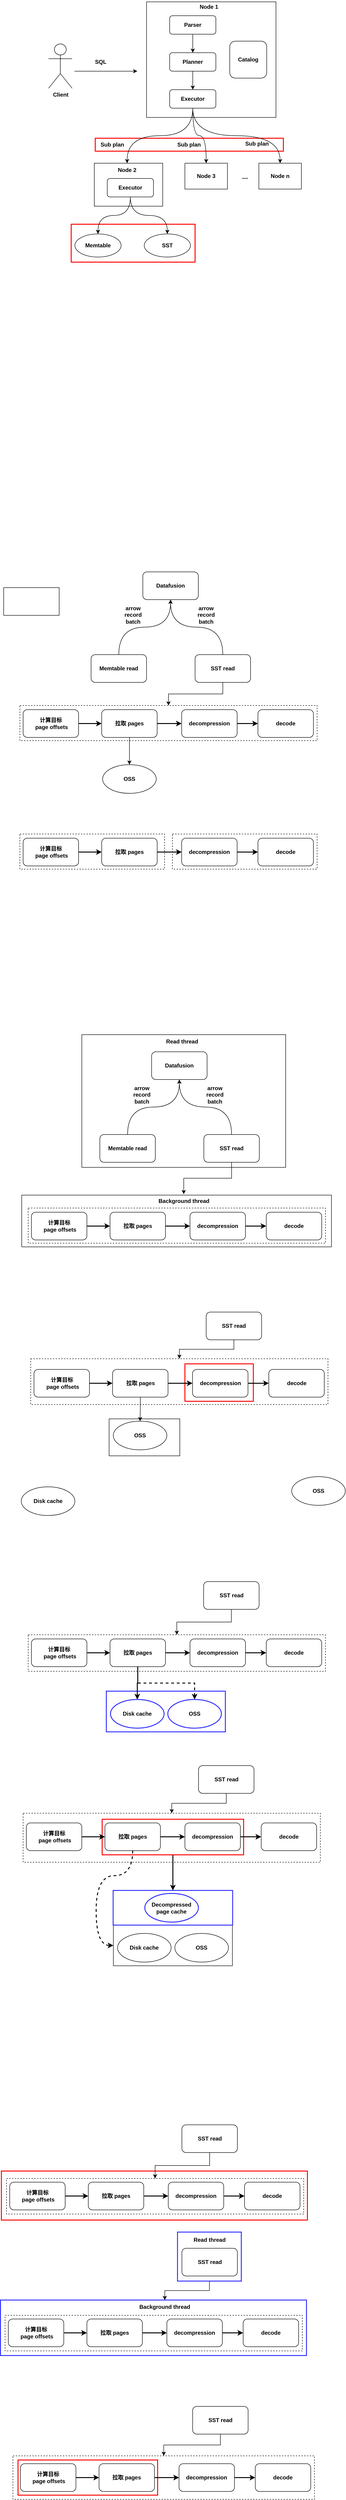 <mxfile version="22.1.7" type="github">
  <diagram name="第 1 页" id="rps6Cipa3gKC37jfnILK">
    <mxGraphModel dx="1414" dy="635" grid="0" gridSize="10" guides="1" tooltips="1" connect="1" arrows="1" fold="1" page="1" pageScale="1" pageWidth="827" pageHeight="1169" math="0" shadow="0">
      <root>
        <mxCell id="0" />
        <mxCell id="1" parent="0" />
        <mxCell id="5W2cTwgAZAYK2Sw7-8Q3-316" value="" style="rounded=0;whiteSpace=wrap;html=1;dashed=1;" vertex="1" parent="1">
          <mxGeometry x="79" y="5439" width="652.25" height="94" as="geometry" />
        </mxCell>
        <mxCell id="5W2cTwgAZAYK2Sw7-8Q3-330" value="" style="rounded=0;whiteSpace=wrap;html=1;strokeColor=#FF0000;strokeWidth=2;" vertex="1" parent="1">
          <mxGeometry x="90" y="5448" width="302" height="76" as="geometry" />
        </mxCell>
        <mxCell id="5W2cTwgAZAYK2Sw7-8Q3-236" value="" style="rounded=0;whiteSpace=wrap;html=1;strokeColor=#3333FF;strokeWidth=2;" vertex="1" parent="1">
          <mxGeometry x="52" y="5102" width="662" height="120" as="geometry" />
        </mxCell>
        <mxCell id="5W2cTwgAZAYK2Sw7-8Q3-239" style="edgeStyle=orthogonalEdgeStyle;rounded=0;orthogonalLoop=1;jettySize=auto;html=1;exitX=0.5;exitY=1;exitDx=0;exitDy=0;entryX=0.5;entryY=0;entryDx=0;entryDy=0;" edge="1" parent="1" source="5W2cTwgAZAYK2Sw7-8Q3-235" target="5W2cTwgAZAYK2Sw7-8Q3-238">
          <mxGeometry relative="1" as="geometry" />
        </mxCell>
        <mxCell id="5W2cTwgAZAYK2Sw7-8Q3-235" value="" style="rounded=0;whiteSpace=wrap;html=1;strokeColor=#3333FF;strokeWidth=2;" vertex="1" parent="1">
          <mxGeometry x="435" y="4955" width="138" height="106" as="geometry" />
        </mxCell>
        <mxCell id="5W2cTwgAZAYK2Sw7-8Q3-223" value="" style="rounded=0;whiteSpace=wrap;html=1;strokeColor=#FF0000;strokeWidth=2;" vertex="1" parent="1">
          <mxGeometry x="54" y="4823" width="662" height="106" as="geometry" />
        </mxCell>
        <mxCell id="5W2cTwgAZAYK2Sw7-8Q3-186" value="" style="rounded=0;whiteSpace=wrap;html=1;dashed=1;" vertex="1" parent="1">
          <mxGeometry x="101" y="4049" width="643" height="106" as="geometry" />
        </mxCell>
        <mxCell id="5W2cTwgAZAYK2Sw7-8Q3-207" style="edgeStyle=orthogonalEdgeStyle;rounded=0;orthogonalLoop=1;jettySize=auto;html=1;exitX=0.5;exitY=1;exitDx=0;exitDy=0;entryX=0.5;entryY=0;entryDx=0;entryDy=0;strokeWidth=2;" edge="1" parent="1" source="5W2cTwgAZAYK2Sw7-8Q3-203" target="5W2cTwgAZAYK2Sw7-8Q3-206">
          <mxGeometry relative="1" as="geometry" />
        </mxCell>
        <mxCell id="5W2cTwgAZAYK2Sw7-8Q3-203" value="" style="rounded=0;whiteSpace=wrap;html=1;strokeColor=#FF0000;strokeWidth=2;" vertex="1" parent="1">
          <mxGeometry x="272" y="4062" width="306" height="77" as="geometry" />
        </mxCell>
        <mxCell id="5W2cTwgAZAYK2Sw7-8Q3-167" value="" style="rounded=0;whiteSpace=wrap;html=1;" vertex="1" parent="1">
          <mxGeometry x="287" y="3196" width="153" height="80" as="geometry" />
        </mxCell>
        <mxCell id="5W2cTwgAZAYK2Sw7-8Q3-143" value="" style="rounded=0;whiteSpace=wrap;html=1;dashed=1;" vertex="1" parent="1">
          <mxGeometry x="117.5" y="3066" width="643" height="99" as="geometry" />
        </mxCell>
        <mxCell id="5W2cTwgAZAYK2Sw7-8Q3-166" value="" style="rounded=0;whiteSpace=wrap;html=1;strokeColor=#FF0000;strokeWidth=2;" vertex="1" parent="1">
          <mxGeometry x="451" y="3077" width="148" height="81" as="geometry" />
        </mxCell>
        <mxCell id="5W2cTwgAZAYK2Sw7-8Q3-93" value="" style="rounded=0;whiteSpace=wrap;html=1;dashed=1;" vertex="1" parent="1">
          <mxGeometry x="424" y="1931" width="313" height="76" as="geometry" />
        </mxCell>
        <mxCell id="5W2cTwgAZAYK2Sw7-8Q3-71" value="" style="rounded=0;whiteSpace=wrap;html=1;dashed=1;" vertex="1" parent="1">
          <mxGeometry x="94" y="1653" width="643" height="76" as="geometry" />
        </mxCell>
        <mxCell id="5W2cTwgAZAYK2Sw7-8Q3-59" value="" style="rounded=0;whiteSpace=wrap;html=1;strokeColor=#FF0000;strokeWidth=2;fontStyle=1" vertex="1" parent="1">
          <mxGeometry x="257" y="426" width="407" height="28" as="geometry" />
        </mxCell>
        <mxCell id="5W2cTwgAZAYK2Sw7-8Q3-6" value="" style="rounded=0;whiteSpace=wrap;html=1;" vertex="1" parent="1">
          <mxGeometry x="368" y="131" width="280" height="250" as="geometry" />
        </mxCell>
        <mxCell id="5W2cTwgAZAYK2Sw7-8Q3-4" style="edgeStyle=orthogonalEdgeStyle;rounded=0;orthogonalLoop=1;jettySize=auto;html=1;exitX=0.5;exitY=1;exitDx=0;exitDy=0;entryX=0.5;entryY=0;entryDx=0;entryDy=0;" edge="1" parent="1" source="5W2cTwgAZAYK2Sw7-8Q3-1" target="5W2cTwgAZAYK2Sw7-8Q3-2">
          <mxGeometry relative="1" as="geometry" />
        </mxCell>
        <mxCell id="5W2cTwgAZAYK2Sw7-8Q3-1" value="&lt;b&gt;Parser&lt;/b&gt;" style="rounded=1;whiteSpace=wrap;html=1;" vertex="1" parent="1">
          <mxGeometry x="418" y="161" width="100" height="40" as="geometry" />
        </mxCell>
        <mxCell id="5W2cTwgAZAYK2Sw7-8Q3-5" style="edgeStyle=orthogonalEdgeStyle;rounded=0;orthogonalLoop=1;jettySize=auto;html=1;exitX=0.5;exitY=1;exitDx=0;exitDy=0;" edge="1" parent="1" source="5W2cTwgAZAYK2Sw7-8Q3-2" target="5W2cTwgAZAYK2Sw7-8Q3-3">
          <mxGeometry relative="1" as="geometry" />
        </mxCell>
        <mxCell id="5W2cTwgAZAYK2Sw7-8Q3-2" value="&lt;b&gt;Planner&lt;/b&gt;" style="rounded=1;whiteSpace=wrap;html=1;" vertex="1" parent="1">
          <mxGeometry x="418" y="241" width="100" height="40" as="geometry" />
        </mxCell>
        <mxCell id="5W2cTwgAZAYK2Sw7-8Q3-53" style="edgeStyle=orthogonalEdgeStyle;rounded=0;orthogonalLoop=1;jettySize=auto;html=1;exitX=0.5;exitY=1;exitDx=0;exitDy=0;entryX=0.5;entryY=0;entryDx=0;entryDy=0;curved=1;" edge="1" parent="1" source="5W2cTwgAZAYK2Sw7-8Q3-3" target="5W2cTwgAZAYK2Sw7-8Q3-48">
          <mxGeometry relative="1" as="geometry" />
        </mxCell>
        <mxCell id="5W2cTwgAZAYK2Sw7-8Q3-54" style="edgeStyle=orthogonalEdgeStyle;rounded=0;orthogonalLoop=1;jettySize=auto;html=1;exitX=0.5;exitY=1;exitDx=0;exitDy=0;entryX=0.5;entryY=0;entryDx=0;entryDy=0;curved=1;" edge="1" parent="1" source="5W2cTwgAZAYK2Sw7-8Q3-3" target="5W2cTwgAZAYK2Sw7-8Q3-50">
          <mxGeometry relative="1" as="geometry" />
        </mxCell>
        <mxCell id="5W2cTwgAZAYK2Sw7-8Q3-60" style="edgeStyle=orthogonalEdgeStyle;rounded=0;orthogonalLoop=1;jettySize=auto;html=1;exitX=0.5;exitY=1;exitDx=0;exitDy=0;entryX=0.5;entryY=0;entryDx=0;entryDy=0;curved=1;" edge="1" parent="1" source="5W2cTwgAZAYK2Sw7-8Q3-3" target="5W2cTwgAZAYK2Sw7-8Q3-45">
          <mxGeometry relative="1" as="geometry" />
        </mxCell>
        <mxCell id="5W2cTwgAZAYK2Sw7-8Q3-3" value="&lt;b&gt;Executor&lt;/b&gt;" style="rounded=1;whiteSpace=wrap;html=1;" vertex="1" parent="1">
          <mxGeometry x="418" y="321" width="100" height="40" as="geometry" />
        </mxCell>
        <mxCell id="5W2cTwgAZAYK2Sw7-8Q3-14" value="&lt;b&gt;Catalog&lt;/b&gt;" style="rounded=1;whiteSpace=wrap;html=1;" vertex="1" parent="1">
          <mxGeometry x="548" y="216" width="80" height="80" as="geometry" />
        </mxCell>
        <mxCell id="5W2cTwgAZAYK2Sw7-8Q3-15" value="&lt;b&gt;Client&lt;/b&gt;" style="shape=umlActor;verticalLabelPosition=bottom;verticalAlign=top;html=1;outlineConnect=0;" vertex="1" parent="1">
          <mxGeometry x="156" y="222" width="51" height="96" as="geometry" />
        </mxCell>
        <mxCell id="5W2cTwgAZAYK2Sw7-8Q3-20" value="" style="endArrow=classic;html=1;rounded=0;" edge="1" parent="1">
          <mxGeometry width="50" height="50" relative="1" as="geometry">
            <mxPoint x="212" y="281" as="sourcePoint" />
            <mxPoint x="348" y="281" as="targetPoint" />
          </mxGeometry>
        </mxCell>
        <mxCell id="5W2cTwgAZAYK2Sw7-8Q3-21" value="&lt;b&gt;SQL&lt;/b&gt;" style="text;html=1;strokeColor=none;fillColor=none;align=center;verticalAlign=middle;whiteSpace=wrap;rounded=0;" vertex="1" parent="1">
          <mxGeometry x="239" y="246" width="60" height="30" as="geometry" />
        </mxCell>
        <mxCell id="5W2cTwgAZAYK2Sw7-8Q3-31" value="" style="rounded=0;whiteSpace=wrap;html=1;strokeColor=#FF0000;strokeWidth=2;" vertex="1" parent="1">
          <mxGeometry x="205" y="612" width="268" height="82" as="geometry" />
        </mxCell>
        <mxCell id="5W2cTwgAZAYK2Sw7-8Q3-32" value="" style="rounded=0;whiteSpace=wrap;html=1;" vertex="1" parent="1">
          <mxGeometry x="255" y="480" width="148" height="93" as="geometry" />
        </mxCell>
        <mxCell id="5W2cTwgAZAYK2Sw7-8Q3-37" style="edgeStyle=orthogonalEdgeStyle;rounded=0;orthogonalLoop=1;jettySize=auto;html=1;exitX=0.5;exitY=1;exitDx=0;exitDy=0;entryX=0.5;entryY=0;entryDx=0;entryDy=0;curved=1;" edge="1" parent="1" source="5W2cTwgAZAYK2Sw7-8Q3-39" target="5W2cTwgAZAYK2Sw7-8Q3-40">
          <mxGeometry relative="1" as="geometry" />
        </mxCell>
        <mxCell id="5W2cTwgAZAYK2Sw7-8Q3-38" style="edgeStyle=orthogonalEdgeStyle;rounded=0;orthogonalLoop=1;jettySize=auto;html=1;exitX=0.5;exitY=1;exitDx=0;exitDy=0;entryX=0.5;entryY=0;entryDx=0;entryDy=0;curved=1;" edge="1" parent="1" source="5W2cTwgAZAYK2Sw7-8Q3-39" target="5W2cTwgAZAYK2Sw7-8Q3-41">
          <mxGeometry relative="1" as="geometry" />
        </mxCell>
        <mxCell id="5W2cTwgAZAYK2Sw7-8Q3-39" value="&lt;span&gt;Executor&lt;/span&gt;" style="rounded=1;whiteSpace=wrap;html=1;fontStyle=1" vertex="1" parent="1">
          <mxGeometry x="283" y="513" width="100" height="40" as="geometry" />
        </mxCell>
        <mxCell id="5W2cTwgAZAYK2Sw7-8Q3-40" value="Memtable" style="ellipse;whiteSpace=wrap;html=1;fontStyle=1" vertex="1" parent="1">
          <mxGeometry x="213" y="633" width="100" height="50" as="geometry" />
        </mxCell>
        <mxCell id="5W2cTwgAZAYK2Sw7-8Q3-41" value="SST" style="ellipse;whiteSpace=wrap;html=1;fontStyle=1" vertex="1" parent="1">
          <mxGeometry x="363" y="633" width="100" height="50" as="geometry" />
        </mxCell>
        <mxCell id="5W2cTwgAZAYK2Sw7-8Q3-45" value="Node 2" style="text;html=1;strokeColor=none;fillColor=none;align=center;verticalAlign=middle;whiteSpace=wrap;rounded=0;fontStyle=1" vertex="1" parent="1">
          <mxGeometry x="296" y="480" width="60" height="30" as="geometry" />
        </mxCell>
        <mxCell id="5W2cTwgAZAYK2Sw7-8Q3-47" value="Sub plan" style="text;html=1;strokeColor=none;fillColor=none;align=center;verticalAlign=middle;whiteSpace=wrap;rounded=0;fontStyle=1" vertex="1" parent="1">
          <mxGeometry x="264" y="425" width="60" height="30" as="geometry" />
        </mxCell>
        <mxCell id="5W2cTwgAZAYK2Sw7-8Q3-48" value="" style="rounded=0;whiteSpace=wrap;html=1;fontStyle=1" vertex="1" parent="1">
          <mxGeometry x="451" y="480" width="92" height="56" as="geometry" />
        </mxCell>
        <mxCell id="5W2cTwgAZAYK2Sw7-8Q3-49" value="Node 3" style="text;html=1;strokeColor=none;fillColor=none;align=center;verticalAlign=middle;whiteSpace=wrap;rounded=0;fontStyle=1" vertex="1" parent="1">
          <mxGeometry x="467" y="493" width="60" height="30" as="geometry" />
        </mxCell>
        <mxCell id="5W2cTwgAZAYK2Sw7-8Q3-50" value="" style="rounded=0;whiteSpace=wrap;html=1;fontStyle=1" vertex="1" parent="1">
          <mxGeometry x="611" y="480" width="92" height="56" as="geometry" />
        </mxCell>
        <mxCell id="5W2cTwgAZAYK2Sw7-8Q3-51" value="Node n" style="text;html=1;strokeColor=none;fillColor=none;align=center;verticalAlign=middle;whiteSpace=wrap;rounded=0;fontStyle=1" vertex="1" parent="1">
          <mxGeometry x="627" y="493" width="60" height="30" as="geometry" />
        </mxCell>
        <mxCell id="5W2cTwgAZAYK2Sw7-8Q3-52" value="&lt;font style=&quot;font-size: 15px;&quot;&gt;&lt;span&gt;...&lt;/span&gt;&lt;/font&gt;" style="text;html=1;strokeColor=none;fillColor=none;align=center;verticalAlign=middle;whiteSpace=wrap;rounded=0;fontStyle=1" vertex="1" parent="1">
          <mxGeometry x="551" y="493" width="60" height="30" as="geometry" />
        </mxCell>
        <mxCell id="5W2cTwgAZAYK2Sw7-8Q3-55" value="Sub plan" style="text;html=1;strokeColor=none;fillColor=none;align=center;verticalAlign=middle;whiteSpace=wrap;rounded=0;fontStyle=1" vertex="1" parent="1">
          <mxGeometry x="430" y="425" width="60" height="30" as="geometry" />
        </mxCell>
        <mxCell id="5W2cTwgAZAYK2Sw7-8Q3-56" value="Sub plan" style="text;html=1;strokeColor=none;fillColor=none;align=center;verticalAlign=middle;whiteSpace=wrap;rounded=0;fontStyle=1" vertex="1" parent="1">
          <mxGeometry x="577" y="422.5" width="60" height="30" as="geometry" />
        </mxCell>
        <mxCell id="5W2cTwgAZAYK2Sw7-8Q3-61" value="Node 1" style="text;html=1;strokeColor=none;fillColor=none;align=center;verticalAlign=middle;whiteSpace=wrap;rounded=0;fontStyle=1" vertex="1" parent="1">
          <mxGeometry x="473" y="127" width="60" height="30" as="geometry" />
        </mxCell>
        <mxCell id="5W2cTwgAZAYK2Sw7-8Q3-67" style="edgeStyle=orthogonalEdgeStyle;rounded=0;orthogonalLoop=1;jettySize=auto;html=1;exitX=1;exitY=0.5;exitDx=0;exitDy=0;fontSize=13;strokeWidth=2;" edge="1" parent="1" source="5W2cTwgAZAYK2Sw7-8Q3-63" target="5W2cTwgAZAYK2Sw7-8Q3-64">
          <mxGeometry relative="1" as="geometry" />
        </mxCell>
        <mxCell id="5W2cTwgAZAYK2Sw7-8Q3-63" value="&lt;div&gt;&lt;span&gt;计算目标&lt;/span&gt;&lt;/div&gt;&lt;div&gt;&lt;span&gt;&amp;nbsp;page offsets&lt;/span&gt;&lt;/div&gt;" style="rounded=1;whiteSpace=wrap;html=1;fontStyle=1" vertex="1" parent="1">
          <mxGeometry x="101" y="1662" width="120" height="60" as="geometry" />
        </mxCell>
        <mxCell id="5W2cTwgAZAYK2Sw7-8Q3-68" style="edgeStyle=orthogonalEdgeStyle;rounded=0;orthogonalLoop=1;jettySize=auto;html=1;exitX=1;exitY=0.5;exitDx=0;exitDy=0;strokeWidth=2;" edge="1" parent="1" source="5W2cTwgAZAYK2Sw7-8Q3-64" target="5W2cTwgAZAYK2Sw7-8Q3-65">
          <mxGeometry relative="1" as="geometry" />
        </mxCell>
        <mxCell id="5W2cTwgAZAYK2Sw7-8Q3-141" style="edgeStyle=orthogonalEdgeStyle;rounded=0;orthogonalLoop=1;jettySize=auto;html=1;exitX=0.5;exitY=1;exitDx=0;exitDy=0;" edge="1" parent="1" source="5W2cTwgAZAYK2Sw7-8Q3-64" target="5W2cTwgAZAYK2Sw7-8Q3-140">
          <mxGeometry relative="1" as="geometry" />
        </mxCell>
        <mxCell id="5W2cTwgAZAYK2Sw7-8Q3-64" value="拉取 pages" style="rounded=1;whiteSpace=wrap;html=1;fontStyle=1" vertex="1" parent="1">
          <mxGeometry x="271" y="1662" width="120" height="60" as="geometry" />
        </mxCell>
        <mxCell id="5W2cTwgAZAYK2Sw7-8Q3-69" style="edgeStyle=orthogonalEdgeStyle;rounded=0;orthogonalLoop=1;jettySize=auto;html=1;exitX=1;exitY=0.5;exitDx=0;exitDy=0;strokeWidth=2;" edge="1" parent="1" source="5W2cTwgAZAYK2Sw7-8Q3-65" target="5W2cTwgAZAYK2Sw7-8Q3-66">
          <mxGeometry relative="1" as="geometry" />
        </mxCell>
        <mxCell id="5W2cTwgAZAYK2Sw7-8Q3-65" value="decompression" style="rounded=1;whiteSpace=wrap;html=1;fontStyle=1" vertex="1" parent="1">
          <mxGeometry x="444" y="1662" width="120" height="60" as="geometry" />
        </mxCell>
        <mxCell id="5W2cTwgAZAYK2Sw7-8Q3-66" value="decode" style="rounded=1;whiteSpace=wrap;html=1;fontStyle=1" vertex="1" parent="1">
          <mxGeometry x="609" y="1662" width="120" height="60" as="geometry" />
        </mxCell>
        <mxCell id="5W2cTwgAZAYK2Sw7-8Q3-73" value="&lt;b&gt;Datafusion&lt;/b&gt;" style="rounded=1;whiteSpace=wrap;html=1;" vertex="1" parent="1">
          <mxGeometry x="360" y="1364" width="120" height="60" as="geometry" />
        </mxCell>
        <mxCell id="5W2cTwgAZAYK2Sw7-8Q3-80" style="edgeStyle=orthogonalEdgeStyle;rounded=0;orthogonalLoop=1;jettySize=auto;html=1;exitX=0.5;exitY=0;exitDx=0;exitDy=0;curved=1;" edge="1" parent="1" source="5W2cTwgAZAYK2Sw7-8Q3-74" target="5W2cTwgAZAYK2Sw7-8Q3-73">
          <mxGeometry relative="1" as="geometry" />
        </mxCell>
        <mxCell id="5W2cTwgAZAYK2Sw7-8Q3-74" value="&lt;b&gt;Memtable read&lt;br&gt;&lt;/b&gt;" style="rounded=1;whiteSpace=wrap;html=1;" vertex="1" parent="1">
          <mxGeometry x="248" y="1543" width="120" height="60" as="geometry" />
        </mxCell>
        <mxCell id="5W2cTwgAZAYK2Sw7-8Q3-76" style="edgeStyle=orthogonalEdgeStyle;rounded=0;orthogonalLoop=1;jettySize=auto;html=1;exitX=0.5;exitY=1;exitDx=0;exitDy=0;" edge="1" parent="1" source="5W2cTwgAZAYK2Sw7-8Q3-75" target="5W2cTwgAZAYK2Sw7-8Q3-71">
          <mxGeometry relative="1" as="geometry" />
        </mxCell>
        <mxCell id="5W2cTwgAZAYK2Sw7-8Q3-82" style="edgeStyle=orthogonalEdgeStyle;rounded=0;orthogonalLoop=1;jettySize=auto;html=1;exitX=0.5;exitY=0;exitDx=0;exitDy=0;entryX=0.5;entryY=1;entryDx=0;entryDy=0;curved=1;" edge="1" parent="1" source="5W2cTwgAZAYK2Sw7-8Q3-75" target="5W2cTwgAZAYK2Sw7-8Q3-73">
          <mxGeometry relative="1" as="geometry" />
        </mxCell>
        <mxCell id="5W2cTwgAZAYK2Sw7-8Q3-75" value="&lt;b&gt;SST read&lt;br&gt;&lt;/b&gt;" style="rounded=1;whiteSpace=wrap;html=1;" vertex="1" parent="1">
          <mxGeometry x="473" y="1543" width="120" height="60" as="geometry" />
        </mxCell>
        <mxCell id="5W2cTwgAZAYK2Sw7-8Q3-83" value="&lt;b&gt;arrow record batch&lt;/b&gt;" style="text;html=1;strokeColor=none;fillColor=none;align=center;verticalAlign=middle;whiteSpace=wrap;rounded=0;" vertex="1" parent="1">
          <mxGeometry x="467" y="1442" width="60" height="30" as="geometry" />
        </mxCell>
        <mxCell id="5W2cTwgAZAYK2Sw7-8Q3-84" value="&lt;b&gt;arrow record batch&lt;/b&gt;" style="text;html=1;strokeColor=none;fillColor=none;align=center;verticalAlign=middle;whiteSpace=wrap;rounded=0;" vertex="1" parent="1">
          <mxGeometry x="309" y="1442" width="60" height="30" as="geometry" />
        </mxCell>
        <mxCell id="5W2cTwgAZAYK2Sw7-8Q3-85" value="" style="rounded=0;whiteSpace=wrap;html=1;dashed=1;" vertex="1" parent="1">
          <mxGeometry x="94" y="1931" width="313" height="76" as="geometry" />
        </mxCell>
        <mxCell id="5W2cTwgAZAYK2Sw7-8Q3-86" style="edgeStyle=orthogonalEdgeStyle;rounded=0;orthogonalLoop=1;jettySize=auto;html=1;exitX=1;exitY=0.5;exitDx=0;exitDy=0;fontSize=13;strokeWidth=2;" edge="1" parent="1" source="5W2cTwgAZAYK2Sw7-8Q3-87" target="5W2cTwgAZAYK2Sw7-8Q3-89">
          <mxGeometry relative="1" as="geometry" />
        </mxCell>
        <mxCell id="5W2cTwgAZAYK2Sw7-8Q3-87" value="&lt;div&gt;&lt;span&gt;计算目标&lt;/span&gt;&lt;/div&gt;&lt;div&gt;&lt;span&gt;&amp;nbsp;page offsets&lt;/span&gt;&lt;/div&gt;" style="rounded=1;whiteSpace=wrap;html=1;fontStyle=1" vertex="1" parent="1">
          <mxGeometry x="101" y="1940" width="120" height="60" as="geometry" />
        </mxCell>
        <mxCell id="5W2cTwgAZAYK2Sw7-8Q3-88" style="edgeStyle=orthogonalEdgeStyle;rounded=0;orthogonalLoop=1;jettySize=auto;html=1;exitX=1;exitY=0.5;exitDx=0;exitDy=0;strokeWidth=2;" edge="1" parent="1" source="5W2cTwgAZAYK2Sw7-8Q3-89" target="5W2cTwgAZAYK2Sw7-8Q3-91">
          <mxGeometry relative="1" as="geometry" />
        </mxCell>
        <mxCell id="5W2cTwgAZAYK2Sw7-8Q3-89" value="拉取 pages" style="rounded=1;whiteSpace=wrap;html=1;fontStyle=1" vertex="1" parent="1">
          <mxGeometry x="271" y="1940" width="120" height="60" as="geometry" />
        </mxCell>
        <mxCell id="5W2cTwgAZAYK2Sw7-8Q3-90" style="edgeStyle=orthogonalEdgeStyle;rounded=0;orthogonalLoop=1;jettySize=auto;html=1;exitX=1;exitY=0.5;exitDx=0;exitDy=0;strokeWidth=2;" edge="1" parent="1" source="5W2cTwgAZAYK2Sw7-8Q3-91" target="5W2cTwgAZAYK2Sw7-8Q3-92">
          <mxGeometry relative="1" as="geometry" />
        </mxCell>
        <mxCell id="5W2cTwgAZAYK2Sw7-8Q3-91" value="decompression" style="rounded=1;whiteSpace=wrap;html=1;fontStyle=1" vertex="1" parent="1">
          <mxGeometry x="444" y="1940" width="120" height="60" as="geometry" />
        </mxCell>
        <mxCell id="5W2cTwgAZAYK2Sw7-8Q3-92" value="decode" style="rounded=1;whiteSpace=wrap;html=1;fontStyle=1" vertex="1" parent="1">
          <mxGeometry x="609" y="1940" width="120" height="60" as="geometry" />
        </mxCell>
        <mxCell id="5W2cTwgAZAYK2Sw7-8Q3-102" value="" style="rounded=0;whiteSpace=wrap;html=1;" vertex="1" parent="1">
          <mxGeometry x="98" y="2712" width="670" height="112" as="geometry" />
        </mxCell>
        <mxCell id="5W2cTwgAZAYK2Sw7-8Q3-103" value="" style="rounded=0;whiteSpace=wrap;html=1;" vertex="1" parent="1">
          <mxGeometry x="228" y="2365" width="441" height="287" as="geometry" />
        </mxCell>
        <mxCell id="5W2cTwgAZAYK2Sw7-8Q3-104" value="" style="rounded=0;whiteSpace=wrap;html=1;dashed=1;" vertex="1" parent="1">
          <mxGeometry x="112" y="2740" width="643" height="76" as="geometry" />
        </mxCell>
        <mxCell id="5W2cTwgAZAYK2Sw7-8Q3-105" style="edgeStyle=orthogonalEdgeStyle;rounded=0;orthogonalLoop=1;jettySize=auto;html=1;exitX=1;exitY=0.5;exitDx=0;exitDy=0;fontSize=13;strokeWidth=2;" edge="1" parent="1" source="5W2cTwgAZAYK2Sw7-8Q3-106" target="5W2cTwgAZAYK2Sw7-8Q3-108">
          <mxGeometry relative="1" as="geometry" />
        </mxCell>
        <mxCell id="5W2cTwgAZAYK2Sw7-8Q3-106" value="&lt;div&gt;&lt;span&gt;计算目标&lt;/span&gt;&lt;/div&gt;&lt;div&gt;&lt;span&gt;&amp;nbsp;page offsets&lt;/span&gt;&lt;/div&gt;" style="rounded=1;whiteSpace=wrap;html=1;fontStyle=1" vertex="1" parent="1">
          <mxGeometry x="119" y="2749" width="120" height="60" as="geometry" />
        </mxCell>
        <mxCell id="5W2cTwgAZAYK2Sw7-8Q3-107" style="edgeStyle=orthogonalEdgeStyle;rounded=0;orthogonalLoop=1;jettySize=auto;html=1;exitX=1;exitY=0.5;exitDx=0;exitDy=0;strokeWidth=2;" edge="1" parent="1" source="5W2cTwgAZAYK2Sw7-8Q3-108" target="5W2cTwgAZAYK2Sw7-8Q3-110">
          <mxGeometry relative="1" as="geometry" />
        </mxCell>
        <mxCell id="5W2cTwgAZAYK2Sw7-8Q3-108" value="拉取 pages" style="rounded=1;whiteSpace=wrap;html=1;fontStyle=1" vertex="1" parent="1">
          <mxGeometry x="289" y="2749" width="120" height="60" as="geometry" />
        </mxCell>
        <mxCell id="5W2cTwgAZAYK2Sw7-8Q3-109" style="edgeStyle=orthogonalEdgeStyle;rounded=0;orthogonalLoop=1;jettySize=auto;html=1;exitX=1;exitY=0.5;exitDx=0;exitDy=0;strokeWidth=2;" edge="1" parent="1" source="5W2cTwgAZAYK2Sw7-8Q3-110" target="5W2cTwgAZAYK2Sw7-8Q3-111">
          <mxGeometry relative="1" as="geometry" />
        </mxCell>
        <mxCell id="5W2cTwgAZAYK2Sw7-8Q3-110" value="decompression" style="rounded=1;whiteSpace=wrap;html=1;fontStyle=1" vertex="1" parent="1">
          <mxGeometry x="462" y="2749" width="120" height="60" as="geometry" />
        </mxCell>
        <mxCell id="5W2cTwgAZAYK2Sw7-8Q3-111" value="decode" style="rounded=1;whiteSpace=wrap;html=1;fontStyle=1" vertex="1" parent="1">
          <mxGeometry x="627" y="2749" width="120" height="60" as="geometry" />
        </mxCell>
        <mxCell id="5W2cTwgAZAYK2Sw7-8Q3-112" value="&lt;b&gt;Datafusion&lt;/b&gt;" style="rounded=1;whiteSpace=wrap;html=1;" vertex="1" parent="1">
          <mxGeometry x="379" y="2402" width="120" height="60" as="geometry" />
        </mxCell>
        <mxCell id="5W2cTwgAZAYK2Sw7-8Q3-113" style="edgeStyle=orthogonalEdgeStyle;rounded=0;orthogonalLoop=1;jettySize=auto;html=1;exitX=0.5;exitY=0;exitDx=0;exitDy=0;curved=1;" edge="1" parent="1" source="5W2cTwgAZAYK2Sw7-8Q3-114" target="5W2cTwgAZAYK2Sw7-8Q3-112">
          <mxGeometry relative="1" as="geometry" />
        </mxCell>
        <mxCell id="5W2cTwgAZAYK2Sw7-8Q3-114" value="&lt;b&gt;Memtable read&lt;br&gt;&lt;/b&gt;" style="rounded=1;whiteSpace=wrap;html=1;" vertex="1" parent="1">
          <mxGeometry x="267" y="2581" width="120" height="60" as="geometry" />
        </mxCell>
        <mxCell id="5W2cTwgAZAYK2Sw7-8Q3-115" style="edgeStyle=orthogonalEdgeStyle;rounded=0;orthogonalLoop=1;jettySize=auto;html=1;exitX=0.5;exitY=0;exitDx=0;exitDy=0;entryX=0.5;entryY=1;entryDx=0;entryDy=0;curved=1;" edge="1" parent="1" source="5W2cTwgAZAYK2Sw7-8Q3-117" target="5W2cTwgAZAYK2Sw7-8Q3-112">
          <mxGeometry relative="1" as="geometry" />
        </mxCell>
        <mxCell id="5W2cTwgAZAYK2Sw7-8Q3-116" style="edgeStyle=orthogonalEdgeStyle;rounded=0;orthogonalLoop=1;jettySize=auto;html=1;exitX=0.5;exitY=1;exitDx=0;exitDy=0;entryX=0.5;entryY=0;entryDx=0;entryDy=0;" edge="1" parent="1" source="5W2cTwgAZAYK2Sw7-8Q3-117" target="5W2cTwgAZAYK2Sw7-8Q3-121">
          <mxGeometry relative="1" as="geometry" />
        </mxCell>
        <mxCell id="5W2cTwgAZAYK2Sw7-8Q3-117" value="&lt;b&gt;SST read&lt;br&gt;&lt;/b&gt;" style="rounded=1;whiteSpace=wrap;html=1;" vertex="1" parent="1">
          <mxGeometry x="492" y="2581" width="120" height="60" as="geometry" />
        </mxCell>
        <mxCell id="5W2cTwgAZAYK2Sw7-8Q3-118" value="&lt;b&gt;arrow record batch&lt;/b&gt;" style="text;html=1;strokeColor=none;fillColor=none;align=center;verticalAlign=middle;whiteSpace=wrap;rounded=0;" vertex="1" parent="1">
          <mxGeometry x="486" y="2480" width="60" height="30" as="geometry" />
        </mxCell>
        <mxCell id="5W2cTwgAZAYK2Sw7-8Q3-119" value="&lt;b&gt;arrow record batch&lt;/b&gt;" style="text;html=1;strokeColor=none;fillColor=none;align=center;verticalAlign=middle;whiteSpace=wrap;rounded=0;" vertex="1" parent="1">
          <mxGeometry x="328" y="2480" width="60" height="30" as="geometry" />
        </mxCell>
        <mxCell id="5W2cTwgAZAYK2Sw7-8Q3-120" value="&lt;b&gt;Read thread&lt;/b&gt;" style="text;html=1;strokeColor=none;fillColor=none;align=center;verticalAlign=middle;whiteSpace=wrap;rounded=0;" vertex="1" parent="1">
          <mxGeometry x="406" y="2365" width="78" height="30" as="geometry" />
        </mxCell>
        <mxCell id="5W2cTwgAZAYK2Sw7-8Q3-121" value="&lt;b&gt;Background thread&lt;/b&gt;" style="text;html=1;strokeColor=none;fillColor=none;align=center;verticalAlign=middle;whiteSpace=wrap;rounded=0;" vertex="1" parent="1">
          <mxGeometry x="388.75" y="2710" width="119.5" height="30" as="geometry" />
        </mxCell>
        <mxCell id="5W2cTwgAZAYK2Sw7-8Q3-140" value="&lt;b&gt;OSS&lt;/b&gt;" style="ellipse;whiteSpace=wrap;html=1;" vertex="1" parent="1">
          <mxGeometry x="273" y="1781" width="116" height="62" as="geometry" />
        </mxCell>
        <mxCell id="5W2cTwgAZAYK2Sw7-8Q3-142" value="" style="rounded=0;whiteSpace=wrap;html=1;" vertex="1" parent="1">
          <mxGeometry x="59" y="1398" width="120" height="60" as="geometry" />
        </mxCell>
        <mxCell id="5W2cTwgAZAYK2Sw7-8Q3-144" style="edgeStyle=orthogonalEdgeStyle;rounded=0;orthogonalLoop=1;jettySize=auto;html=1;exitX=1;exitY=0.5;exitDx=0;exitDy=0;fontSize=13;strokeWidth=2;" edge="1" parent="1" source="5W2cTwgAZAYK2Sw7-8Q3-145" target="5W2cTwgAZAYK2Sw7-8Q3-148">
          <mxGeometry relative="1" as="geometry" />
        </mxCell>
        <mxCell id="5W2cTwgAZAYK2Sw7-8Q3-145" value="&lt;div&gt;&lt;span&gt;计算目标&lt;/span&gt;&lt;/div&gt;&lt;div&gt;&lt;span&gt;&amp;nbsp;page offsets&lt;/span&gt;&lt;/div&gt;" style="rounded=1;whiteSpace=wrap;html=1;fontStyle=1" vertex="1" parent="1">
          <mxGeometry x="124.5" y="3089" width="120" height="60" as="geometry" />
        </mxCell>
        <mxCell id="5W2cTwgAZAYK2Sw7-8Q3-146" style="edgeStyle=orthogonalEdgeStyle;rounded=0;orthogonalLoop=1;jettySize=auto;html=1;exitX=1;exitY=0.5;exitDx=0;exitDy=0;strokeWidth=2;" edge="1" parent="1" source="5W2cTwgAZAYK2Sw7-8Q3-148" target="5W2cTwgAZAYK2Sw7-8Q3-150">
          <mxGeometry relative="1" as="geometry" />
        </mxCell>
        <mxCell id="5W2cTwgAZAYK2Sw7-8Q3-162" style="edgeStyle=orthogonalEdgeStyle;rounded=0;orthogonalLoop=1;jettySize=auto;html=1;exitX=0.5;exitY=1;exitDx=0;exitDy=0;" edge="1" parent="1" source="5W2cTwgAZAYK2Sw7-8Q3-148" target="5W2cTwgAZAYK2Sw7-8Q3-155">
          <mxGeometry relative="1" as="geometry" />
        </mxCell>
        <mxCell id="5W2cTwgAZAYK2Sw7-8Q3-148" value="拉取 pages" style="rounded=1;whiteSpace=wrap;html=1;fontStyle=1" vertex="1" parent="1">
          <mxGeometry x="294.5" y="3089" width="120" height="60" as="geometry" />
        </mxCell>
        <mxCell id="5W2cTwgAZAYK2Sw7-8Q3-150" value="decompression" style="rounded=1;whiteSpace=wrap;html=1;fontStyle=1" vertex="1" parent="1">
          <mxGeometry x="467.5" y="3089" width="120" height="60" as="geometry" />
        </mxCell>
        <mxCell id="5W2cTwgAZAYK2Sw7-8Q3-149" style="edgeStyle=orthogonalEdgeStyle;rounded=0;orthogonalLoop=1;jettySize=auto;html=1;exitX=1;exitY=0.5;exitDx=0;exitDy=0;strokeWidth=2;" edge="1" parent="1" source="5W2cTwgAZAYK2Sw7-8Q3-150" target="5W2cTwgAZAYK2Sw7-8Q3-151">
          <mxGeometry relative="1" as="geometry" />
        </mxCell>
        <mxCell id="5W2cTwgAZAYK2Sw7-8Q3-151" value="decode" style="rounded=1;whiteSpace=wrap;html=1;fontStyle=1" vertex="1" parent="1">
          <mxGeometry x="632.5" y="3089" width="120" height="60" as="geometry" />
        </mxCell>
        <mxCell id="5W2cTwgAZAYK2Sw7-8Q3-153" style="edgeStyle=orthogonalEdgeStyle;rounded=0;orthogonalLoop=1;jettySize=auto;html=1;exitX=0.5;exitY=1;exitDx=0;exitDy=0;" edge="1" parent="1" source="5W2cTwgAZAYK2Sw7-8Q3-154" target="5W2cTwgAZAYK2Sw7-8Q3-143">
          <mxGeometry relative="1" as="geometry" />
        </mxCell>
        <mxCell id="5W2cTwgAZAYK2Sw7-8Q3-154" value="&lt;b&gt;SST read&lt;br&gt;&lt;/b&gt;" style="rounded=1;whiteSpace=wrap;html=1;" vertex="1" parent="1">
          <mxGeometry x="497" y="2965" width="120" height="60" as="geometry" />
        </mxCell>
        <mxCell id="5W2cTwgAZAYK2Sw7-8Q3-155" value="&lt;b&gt;OSS&lt;/b&gt;" style="ellipse;whiteSpace=wrap;html=1;" vertex="1" parent="1">
          <mxGeometry x="296" y="3201" width="116" height="62" as="geometry" />
        </mxCell>
        <mxCell id="5W2cTwgAZAYK2Sw7-8Q3-160" value="&lt;b&gt;Disk cache&lt;br&gt;&lt;/b&gt;" style="ellipse;whiteSpace=wrap;html=1;" vertex="1" parent="1">
          <mxGeometry x="97" y="3343" width="116" height="62" as="geometry" />
        </mxCell>
        <mxCell id="5W2cTwgAZAYK2Sw7-8Q3-161" value="&lt;b&gt;OSS&lt;/b&gt;" style="ellipse;whiteSpace=wrap;html=1;" vertex="1" parent="1">
          <mxGeometry x="682" y="3321" width="116" height="62" as="geometry" />
        </mxCell>
        <mxCell id="5W2cTwgAZAYK2Sw7-8Q3-168" value="" style="rounded=0;whiteSpace=wrap;html=1;strokeColor=#3333FF;strokeWidth=2;" vertex="1" parent="1">
          <mxGeometry x="281" y="3785" width="257.5" height="88" as="geometry" />
        </mxCell>
        <mxCell id="5W2cTwgAZAYK2Sw7-8Q3-169" value="" style="rounded=0;whiteSpace=wrap;html=1;dashed=1;" vertex="1" parent="1">
          <mxGeometry x="112" y="3663" width="643" height="79" as="geometry" />
        </mxCell>
        <mxCell id="5W2cTwgAZAYK2Sw7-8Q3-171" style="edgeStyle=orthogonalEdgeStyle;rounded=0;orthogonalLoop=1;jettySize=auto;html=1;exitX=1;exitY=0.5;exitDx=0;exitDy=0;fontSize=13;strokeWidth=2;" edge="1" parent="1" source="5W2cTwgAZAYK2Sw7-8Q3-172" target="5W2cTwgAZAYK2Sw7-8Q3-175">
          <mxGeometry relative="1" as="geometry" />
        </mxCell>
        <mxCell id="5W2cTwgAZAYK2Sw7-8Q3-172" value="&lt;div&gt;&lt;span&gt;计算目标&lt;/span&gt;&lt;/div&gt;&lt;div&gt;&lt;span&gt;&amp;nbsp;page offsets&lt;/span&gt;&lt;/div&gt;" style="rounded=1;whiteSpace=wrap;html=1;fontStyle=1" vertex="1" parent="1">
          <mxGeometry x="119" y="3672" width="120" height="60" as="geometry" />
        </mxCell>
        <mxCell id="5W2cTwgAZAYK2Sw7-8Q3-173" style="edgeStyle=orthogonalEdgeStyle;rounded=0;orthogonalLoop=1;jettySize=auto;html=1;exitX=1;exitY=0.5;exitDx=0;exitDy=0;strokeWidth=2;" edge="1" parent="1" source="5W2cTwgAZAYK2Sw7-8Q3-175" target="5W2cTwgAZAYK2Sw7-8Q3-176">
          <mxGeometry relative="1" as="geometry" />
        </mxCell>
        <mxCell id="5W2cTwgAZAYK2Sw7-8Q3-174" style="edgeStyle=orthogonalEdgeStyle;rounded=0;orthogonalLoop=1;jettySize=auto;html=1;exitX=0.5;exitY=1;exitDx=0;exitDy=0;strokeWidth=2;" edge="1" parent="1" source="5W2cTwgAZAYK2Sw7-8Q3-175" target="5W2cTwgAZAYK2Sw7-8Q3-181">
          <mxGeometry relative="1" as="geometry" />
        </mxCell>
        <mxCell id="5W2cTwgAZAYK2Sw7-8Q3-183" style="edgeStyle=orthogonalEdgeStyle;rounded=0;orthogonalLoop=1;jettySize=auto;html=1;exitX=0.5;exitY=1;exitDx=0;exitDy=0;entryX=0.5;entryY=0;entryDx=0;entryDy=0;dashed=1;strokeWidth=2;" edge="1" parent="1" source="5W2cTwgAZAYK2Sw7-8Q3-175" target="5W2cTwgAZAYK2Sw7-8Q3-182">
          <mxGeometry relative="1" as="geometry" />
        </mxCell>
        <mxCell id="5W2cTwgAZAYK2Sw7-8Q3-175" value="拉取 pages" style="rounded=1;whiteSpace=wrap;html=1;fontStyle=1" vertex="1" parent="1">
          <mxGeometry x="289" y="3672" width="120" height="60" as="geometry" />
        </mxCell>
        <mxCell id="5W2cTwgAZAYK2Sw7-8Q3-176" value="decompression" style="rounded=1;whiteSpace=wrap;html=1;fontStyle=1" vertex="1" parent="1">
          <mxGeometry x="462" y="3672" width="120" height="60" as="geometry" />
        </mxCell>
        <mxCell id="5W2cTwgAZAYK2Sw7-8Q3-177" style="edgeStyle=orthogonalEdgeStyle;rounded=0;orthogonalLoop=1;jettySize=auto;html=1;exitX=1;exitY=0.5;exitDx=0;exitDy=0;strokeWidth=2;" edge="1" parent="1" source="5W2cTwgAZAYK2Sw7-8Q3-176" target="5W2cTwgAZAYK2Sw7-8Q3-178">
          <mxGeometry relative="1" as="geometry" />
        </mxCell>
        <mxCell id="5W2cTwgAZAYK2Sw7-8Q3-178" value="decode" style="rounded=1;whiteSpace=wrap;html=1;fontStyle=1" vertex="1" parent="1">
          <mxGeometry x="627" y="3672" width="120" height="60" as="geometry" />
        </mxCell>
        <mxCell id="5W2cTwgAZAYK2Sw7-8Q3-179" style="edgeStyle=orthogonalEdgeStyle;rounded=0;orthogonalLoop=1;jettySize=auto;html=1;exitX=0.5;exitY=1;exitDx=0;exitDy=0;" edge="1" parent="1" source="5W2cTwgAZAYK2Sw7-8Q3-180" target="5W2cTwgAZAYK2Sw7-8Q3-169">
          <mxGeometry relative="1" as="geometry" />
        </mxCell>
        <mxCell id="5W2cTwgAZAYK2Sw7-8Q3-180" value="&lt;b&gt;SST read&lt;br&gt;&lt;/b&gt;" style="rounded=1;whiteSpace=wrap;html=1;" vertex="1" parent="1">
          <mxGeometry x="491.5" y="3548" width="120" height="60" as="geometry" />
        </mxCell>
        <mxCell id="5W2cTwgAZAYK2Sw7-8Q3-181" value="&lt;b&gt;Disk cache&lt;/b&gt;" style="ellipse;whiteSpace=wrap;html=1;strokeColor=#3333FF;strokeWidth=2;" vertex="1" parent="1">
          <mxGeometry x="290" y="3803" width="116" height="62" as="geometry" />
        </mxCell>
        <mxCell id="5W2cTwgAZAYK2Sw7-8Q3-182" value="&lt;b&gt;OSS&lt;/b&gt;" style="ellipse;whiteSpace=wrap;html=1;strokeColor=#3333FF;strokeWidth=2;" vertex="1" parent="1">
          <mxGeometry x="414" y="3803" width="116" height="62" as="geometry" />
        </mxCell>
        <mxCell id="5W2cTwgAZAYK2Sw7-8Q3-185" value="" style="rounded=0;whiteSpace=wrap;html=1;strokeColor=#000000;strokeWidth=1;" vertex="1" parent="1">
          <mxGeometry x="296.25" y="4291" width="257.5" height="88" as="geometry" />
        </mxCell>
        <mxCell id="5W2cTwgAZAYK2Sw7-8Q3-187" style="edgeStyle=orthogonalEdgeStyle;rounded=0;orthogonalLoop=1;jettySize=auto;html=1;exitX=1;exitY=0.5;exitDx=0;exitDy=0;fontSize=13;strokeWidth=2;" edge="1" parent="1" source="5W2cTwgAZAYK2Sw7-8Q3-188" target="5W2cTwgAZAYK2Sw7-8Q3-192">
          <mxGeometry relative="1" as="geometry" />
        </mxCell>
        <mxCell id="5W2cTwgAZAYK2Sw7-8Q3-188" value="&lt;div&gt;&lt;span&gt;计算目标&lt;/span&gt;&lt;/div&gt;&lt;div&gt;&lt;span&gt;&amp;nbsp;page offsets&lt;/span&gt;&lt;/div&gt;" style="rounded=1;whiteSpace=wrap;html=1;fontStyle=1" vertex="1" parent="1">
          <mxGeometry x="108" y="4070" width="120" height="60" as="geometry" />
        </mxCell>
        <mxCell id="5W2cTwgAZAYK2Sw7-8Q3-189" style="edgeStyle=orthogonalEdgeStyle;rounded=0;orthogonalLoop=1;jettySize=auto;html=1;exitX=1;exitY=0.5;exitDx=0;exitDy=0;strokeWidth=2;" edge="1" parent="1" source="5W2cTwgAZAYK2Sw7-8Q3-192" target="5W2cTwgAZAYK2Sw7-8Q3-193">
          <mxGeometry relative="1" as="geometry" />
        </mxCell>
        <mxCell id="5W2cTwgAZAYK2Sw7-8Q3-211" style="edgeStyle=orthogonalEdgeStyle;rounded=0;orthogonalLoop=1;jettySize=auto;html=1;exitX=0.5;exitY=1;exitDx=0;exitDy=0;entryX=0;entryY=0.5;entryDx=0;entryDy=0;curved=1;dashed=1;strokeWidth=2;" edge="1" parent="1" source="5W2cTwgAZAYK2Sw7-8Q3-192" target="5W2cTwgAZAYK2Sw7-8Q3-185">
          <mxGeometry relative="1" as="geometry">
            <Array as="points">
              <mxPoint x="338" y="4184" />
              <mxPoint x="259" y="4184" />
              <mxPoint x="259" y="4335" />
            </Array>
          </mxGeometry>
        </mxCell>
        <mxCell id="5W2cTwgAZAYK2Sw7-8Q3-192" value="拉取 pages" style="rounded=1;whiteSpace=wrap;html=1;fontStyle=1" vertex="1" parent="1">
          <mxGeometry x="278" y="4070" width="120" height="60" as="geometry" />
        </mxCell>
        <mxCell id="5W2cTwgAZAYK2Sw7-8Q3-193" value="decompression" style="rounded=1;whiteSpace=wrap;html=1;fontStyle=1" vertex="1" parent="1">
          <mxGeometry x="451" y="4070" width="120" height="60" as="geometry" />
        </mxCell>
        <mxCell id="5W2cTwgAZAYK2Sw7-8Q3-194" style="edgeStyle=orthogonalEdgeStyle;rounded=0;orthogonalLoop=1;jettySize=auto;html=1;exitX=1;exitY=0.5;exitDx=0;exitDy=0;strokeWidth=2;" edge="1" parent="1" source="5W2cTwgAZAYK2Sw7-8Q3-193" target="5W2cTwgAZAYK2Sw7-8Q3-195">
          <mxGeometry relative="1" as="geometry" />
        </mxCell>
        <mxCell id="5W2cTwgAZAYK2Sw7-8Q3-195" value="decode" style="rounded=1;whiteSpace=wrap;html=1;fontStyle=1" vertex="1" parent="1">
          <mxGeometry x="616" y="4070" width="120" height="60" as="geometry" />
        </mxCell>
        <mxCell id="5W2cTwgAZAYK2Sw7-8Q3-196" style="edgeStyle=orthogonalEdgeStyle;rounded=0;orthogonalLoop=1;jettySize=auto;html=1;exitX=0.5;exitY=1;exitDx=0;exitDy=0;" edge="1" parent="1" source="5W2cTwgAZAYK2Sw7-8Q3-197" target="5W2cTwgAZAYK2Sw7-8Q3-186">
          <mxGeometry relative="1" as="geometry" />
        </mxCell>
        <mxCell id="5W2cTwgAZAYK2Sw7-8Q3-197" value="&lt;b&gt;SST read&lt;br&gt;&lt;/b&gt;" style="rounded=1;whiteSpace=wrap;html=1;" vertex="1" parent="1">
          <mxGeometry x="480.5" y="3946" width="120" height="60" as="geometry" />
        </mxCell>
        <mxCell id="5W2cTwgAZAYK2Sw7-8Q3-198" value="&lt;b&gt;Disk cache&lt;/b&gt;" style="ellipse;whiteSpace=wrap;html=1;strokeColor=#000000;strokeWidth=1;" vertex="1" parent="1">
          <mxGeometry x="305.25" y="4309" width="116" height="62" as="geometry" />
        </mxCell>
        <mxCell id="5W2cTwgAZAYK2Sw7-8Q3-199" value="&lt;b&gt;OSS&lt;/b&gt;" style="ellipse;whiteSpace=wrap;html=1;strokeColor=#000000;strokeWidth=1;" vertex="1" parent="1">
          <mxGeometry x="429.25" y="4309" width="116" height="62" as="geometry" />
        </mxCell>
        <mxCell id="5W2cTwgAZAYK2Sw7-8Q3-206" value="" style="rounded=0;whiteSpace=wrap;html=1;strokeColor=#3333FF;strokeWidth=2;" vertex="1" parent="1">
          <mxGeometry x="295.75" y="4216" width="258.5" height="75" as="geometry" />
        </mxCell>
        <mxCell id="5W2cTwgAZAYK2Sw7-8Q3-210" value="&lt;div&gt;&lt;b&gt;Decompressed&lt;/b&gt;&lt;/div&gt;&lt;div&gt;&lt;b&gt;page cache&lt;br&gt;&lt;/b&gt;&lt;/div&gt;" style="ellipse;whiteSpace=wrap;html=1;strokeColor=#3333FF;strokeWidth=2;" vertex="1" parent="1">
          <mxGeometry x="364.25" y="4222.5" width="116" height="62" as="geometry" />
        </mxCell>
        <mxCell id="5W2cTwgAZAYK2Sw7-8Q3-212" value="" style="rounded=0;whiteSpace=wrap;html=1;dashed=1;" vertex="1" parent="1">
          <mxGeometry x="65" y="4839" width="643" height="77" as="geometry" />
        </mxCell>
        <mxCell id="5W2cTwgAZAYK2Sw7-8Q3-214" style="edgeStyle=orthogonalEdgeStyle;rounded=0;orthogonalLoop=1;jettySize=auto;html=1;exitX=1;exitY=0.5;exitDx=0;exitDy=0;fontSize=13;strokeWidth=2;" edge="1" parent="1" source="5W2cTwgAZAYK2Sw7-8Q3-215" target="5W2cTwgAZAYK2Sw7-8Q3-217">
          <mxGeometry relative="1" as="geometry" />
        </mxCell>
        <mxCell id="5W2cTwgAZAYK2Sw7-8Q3-215" value="&lt;div&gt;&lt;span&gt;计算目标&lt;/span&gt;&lt;/div&gt;&lt;div&gt;&lt;span&gt;&amp;nbsp;page offsets&lt;/span&gt;&lt;/div&gt;" style="rounded=1;whiteSpace=wrap;html=1;fontStyle=1" vertex="1" parent="1">
          <mxGeometry x="72" y="4847" width="120" height="60" as="geometry" />
        </mxCell>
        <mxCell id="5W2cTwgAZAYK2Sw7-8Q3-216" style="edgeStyle=orthogonalEdgeStyle;rounded=0;orthogonalLoop=1;jettySize=auto;html=1;exitX=1;exitY=0.5;exitDx=0;exitDy=0;strokeWidth=2;" edge="1" parent="1" source="5W2cTwgAZAYK2Sw7-8Q3-217" target="5W2cTwgAZAYK2Sw7-8Q3-218">
          <mxGeometry relative="1" as="geometry" />
        </mxCell>
        <mxCell id="5W2cTwgAZAYK2Sw7-8Q3-217" value="拉取 pages" style="rounded=1;whiteSpace=wrap;html=1;fontStyle=1" vertex="1" parent="1">
          <mxGeometry x="242" y="4847" width="120" height="60" as="geometry" />
        </mxCell>
        <mxCell id="5W2cTwgAZAYK2Sw7-8Q3-218" value="decompression" style="rounded=1;whiteSpace=wrap;html=1;fontStyle=1" vertex="1" parent="1">
          <mxGeometry x="415" y="4847" width="120" height="60" as="geometry" />
        </mxCell>
        <mxCell id="5W2cTwgAZAYK2Sw7-8Q3-219" style="edgeStyle=orthogonalEdgeStyle;rounded=0;orthogonalLoop=1;jettySize=auto;html=1;exitX=1;exitY=0.5;exitDx=0;exitDy=0;strokeWidth=2;" edge="1" parent="1" source="5W2cTwgAZAYK2Sw7-8Q3-218" target="5W2cTwgAZAYK2Sw7-8Q3-220">
          <mxGeometry relative="1" as="geometry" />
        </mxCell>
        <mxCell id="5W2cTwgAZAYK2Sw7-8Q3-220" value="decode" style="rounded=1;whiteSpace=wrap;html=1;fontStyle=1" vertex="1" parent="1">
          <mxGeometry x="580" y="4847" width="120" height="60" as="geometry" />
        </mxCell>
        <mxCell id="5W2cTwgAZAYK2Sw7-8Q3-221" style="edgeStyle=orthogonalEdgeStyle;rounded=0;orthogonalLoop=1;jettySize=auto;html=1;exitX=0.5;exitY=1;exitDx=0;exitDy=0;" edge="1" parent="1" source="5W2cTwgAZAYK2Sw7-8Q3-222" target="5W2cTwgAZAYK2Sw7-8Q3-212">
          <mxGeometry relative="1" as="geometry" />
        </mxCell>
        <mxCell id="5W2cTwgAZAYK2Sw7-8Q3-222" value="&lt;b&gt;SST read&lt;br&gt;&lt;/b&gt;" style="rounded=1;whiteSpace=wrap;html=1;" vertex="1" parent="1">
          <mxGeometry x="444.5" y="4723" width="120" height="60" as="geometry" />
        </mxCell>
        <mxCell id="5W2cTwgAZAYK2Sw7-8Q3-225" value="" style="rounded=0;whiteSpace=wrap;html=1;dashed=1;" vertex="1" parent="1">
          <mxGeometry x="62" y="5135" width="643" height="77" as="geometry" />
        </mxCell>
        <mxCell id="5W2cTwgAZAYK2Sw7-8Q3-226" style="edgeStyle=orthogonalEdgeStyle;rounded=0;orthogonalLoop=1;jettySize=auto;html=1;exitX=1;exitY=0.5;exitDx=0;exitDy=0;fontSize=13;strokeWidth=2;" edge="1" parent="1" source="5W2cTwgAZAYK2Sw7-8Q3-227" target="5W2cTwgAZAYK2Sw7-8Q3-229">
          <mxGeometry relative="1" as="geometry" />
        </mxCell>
        <mxCell id="5W2cTwgAZAYK2Sw7-8Q3-227" value="&lt;div&gt;&lt;span&gt;计算目标&lt;/span&gt;&lt;/div&gt;&lt;div&gt;&lt;span&gt;&amp;nbsp;page offsets&lt;/span&gt;&lt;/div&gt;" style="rounded=1;whiteSpace=wrap;html=1;fontStyle=1" vertex="1" parent="1">
          <mxGeometry x="69" y="5143" width="120" height="60" as="geometry" />
        </mxCell>
        <mxCell id="5W2cTwgAZAYK2Sw7-8Q3-228" style="edgeStyle=orthogonalEdgeStyle;rounded=0;orthogonalLoop=1;jettySize=auto;html=1;exitX=1;exitY=0.5;exitDx=0;exitDy=0;strokeWidth=2;" edge="1" parent="1" source="5W2cTwgAZAYK2Sw7-8Q3-229" target="5W2cTwgAZAYK2Sw7-8Q3-230">
          <mxGeometry relative="1" as="geometry" />
        </mxCell>
        <mxCell id="5W2cTwgAZAYK2Sw7-8Q3-229" value="拉取 pages" style="rounded=1;whiteSpace=wrap;html=1;fontStyle=1" vertex="1" parent="1">
          <mxGeometry x="239" y="5143" width="120" height="60" as="geometry" />
        </mxCell>
        <mxCell id="5W2cTwgAZAYK2Sw7-8Q3-230" value="decompression" style="rounded=1;whiteSpace=wrap;html=1;fontStyle=1" vertex="1" parent="1">
          <mxGeometry x="412" y="5143" width="120" height="60" as="geometry" />
        </mxCell>
        <mxCell id="5W2cTwgAZAYK2Sw7-8Q3-231" style="edgeStyle=orthogonalEdgeStyle;rounded=0;orthogonalLoop=1;jettySize=auto;html=1;exitX=1;exitY=0.5;exitDx=0;exitDy=0;strokeWidth=2;" edge="1" parent="1" source="5W2cTwgAZAYK2Sw7-8Q3-230" target="5W2cTwgAZAYK2Sw7-8Q3-232">
          <mxGeometry relative="1" as="geometry" />
        </mxCell>
        <mxCell id="5W2cTwgAZAYK2Sw7-8Q3-232" value="decode" style="rounded=1;whiteSpace=wrap;html=1;fontStyle=1" vertex="1" parent="1">
          <mxGeometry x="577" y="5143" width="120" height="60" as="geometry" />
        </mxCell>
        <mxCell id="5W2cTwgAZAYK2Sw7-8Q3-234" value="&lt;b&gt;SST read&lt;br&gt;&lt;/b&gt;" style="rounded=1;whiteSpace=wrap;html=1;" vertex="1" parent="1">
          <mxGeometry x="444.5" y="4990" width="120" height="60" as="geometry" />
        </mxCell>
        <mxCell id="5W2cTwgAZAYK2Sw7-8Q3-237" value="&lt;b&gt;Read thread&lt;/b&gt;" style="text;html=1;strokeColor=none;fillColor=none;align=center;verticalAlign=middle;whiteSpace=wrap;rounded=0;" vertex="1" parent="1">
          <mxGeometry x="466" y="4957" width="77" height="30" as="geometry" />
        </mxCell>
        <mxCell id="5W2cTwgAZAYK2Sw7-8Q3-238" value="&lt;b&gt;Background thread&lt;/b&gt;" style="text;html=1;strokeColor=none;fillColor=none;align=center;verticalAlign=middle;whiteSpace=wrap;rounded=0;" vertex="1" parent="1">
          <mxGeometry x="348" y="5102" width="119" height="30" as="geometry" />
        </mxCell>
        <mxCell id="5W2cTwgAZAYK2Sw7-8Q3-317" style="edgeStyle=orthogonalEdgeStyle;rounded=0;orthogonalLoop=1;jettySize=auto;html=1;exitX=1;exitY=0.5;exitDx=0;exitDy=0;fontSize=13;strokeWidth=2;" edge="1" parent="1" source="5W2cTwgAZAYK2Sw7-8Q3-318" target="5W2cTwgAZAYK2Sw7-8Q3-322">
          <mxGeometry relative="1" as="geometry" />
        </mxCell>
        <mxCell id="5W2cTwgAZAYK2Sw7-8Q3-318" value="&lt;div&gt;&lt;span&gt;计算目标&lt;/span&gt;&lt;/div&gt;&lt;div&gt;&lt;span&gt;&amp;nbsp;page offsets&lt;/span&gt;&lt;/div&gt;" style="rounded=1;whiteSpace=wrap;html=1;fontStyle=1" vertex="1" parent="1">
          <mxGeometry x="95.25" y="5456" width="120" height="60" as="geometry" />
        </mxCell>
        <mxCell id="5W2cTwgAZAYK2Sw7-8Q3-319" style="edgeStyle=orthogonalEdgeStyle;rounded=0;orthogonalLoop=1;jettySize=auto;html=1;exitX=1;exitY=0.5;exitDx=0;exitDy=0;strokeWidth=2;" edge="1" parent="1" source="5W2cTwgAZAYK2Sw7-8Q3-322" target="5W2cTwgAZAYK2Sw7-8Q3-323">
          <mxGeometry relative="1" as="geometry" />
        </mxCell>
        <mxCell id="5W2cTwgAZAYK2Sw7-8Q3-322" value="拉取 pages" style="rounded=1;whiteSpace=wrap;html=1;fontStyle=1" vertex="1" parent="1">
          <mxGeometry x="265.25" y="5456" width="120" height="60" as="geometry" />
        </mxCell>
        <mxCell id="5W2cTwgAZAYK2Sw7-8Q3-323" value="decompression" style="rounded=1;whiteSpace=wrap;html=1;fontStyle=1" vertex="1" parent="1">
          <mxGeometry x="438.25" y="5456" width="120" height="60" as="geometry" />
        </mxCell>
        <mxCell id="5W2cTwgAZAYK2Sw7-8Q3-324" style="edgeStyle=orthogonalEdgeStyle;rounded=0;orthogonalLoop=1;jettySize=auto;html=1;exitX=1;exitY=0.5;exitDx=0;exitDy=0;strokeWidth=2;" edge="1" parent="1" source="5W2cTwgAZAYK2Sw7-8Q3-323" target="5W2cTwgAZAYK2Sw7-8Q3-325">
          <mxGeometry relative="1" as="geometry" />
        </mxCell>
        <mxCell id="5W2cTwgAZAYK2Sw7-8Q3-325" value="decode" style="rounded=1;whiteSpace=wrap;html=1;fontStyle=1" vertex="1" parent="1">
          <mxGeometry x="603.25" y="5456" width="120" height="60" as="geometry" />
        </mxCell>
        <mxCell id="5W2cTwgAZAYK2Sw7-8Q3-326" style="edgeStyle=orthogonalEdgeStyle;rounded=0;orthogonalLoop=1;jettySize=auto;html=1;exitX=0.5;exitY=1;exitDx=0;exitDy=0;" edge="1" parent="1" source="5W2cTwgAZAYK2Sw7-8Q3-327" target="5W2cTwgAZAYK2Sw7-8Q3-316">
          <mxGeometry relative="1" as="geometry" />
        </mxCell>
        <mxCell id="5W2cTwgAZAYK2Sw7-8Q3-327" value="&lt;b&gt;SST read&lt;br&gt;&lt;/b&gt;" style="rounded=1;whiteSpace=wrap;html=1;" vertex="1" parent="1">
          <mxGeometry x="467.75" y="5332" width="120" height="60" as="geometry" />
        </mxCell>
      </root>
    </mxGraphModel>
  </diagram>
</mxfile>
